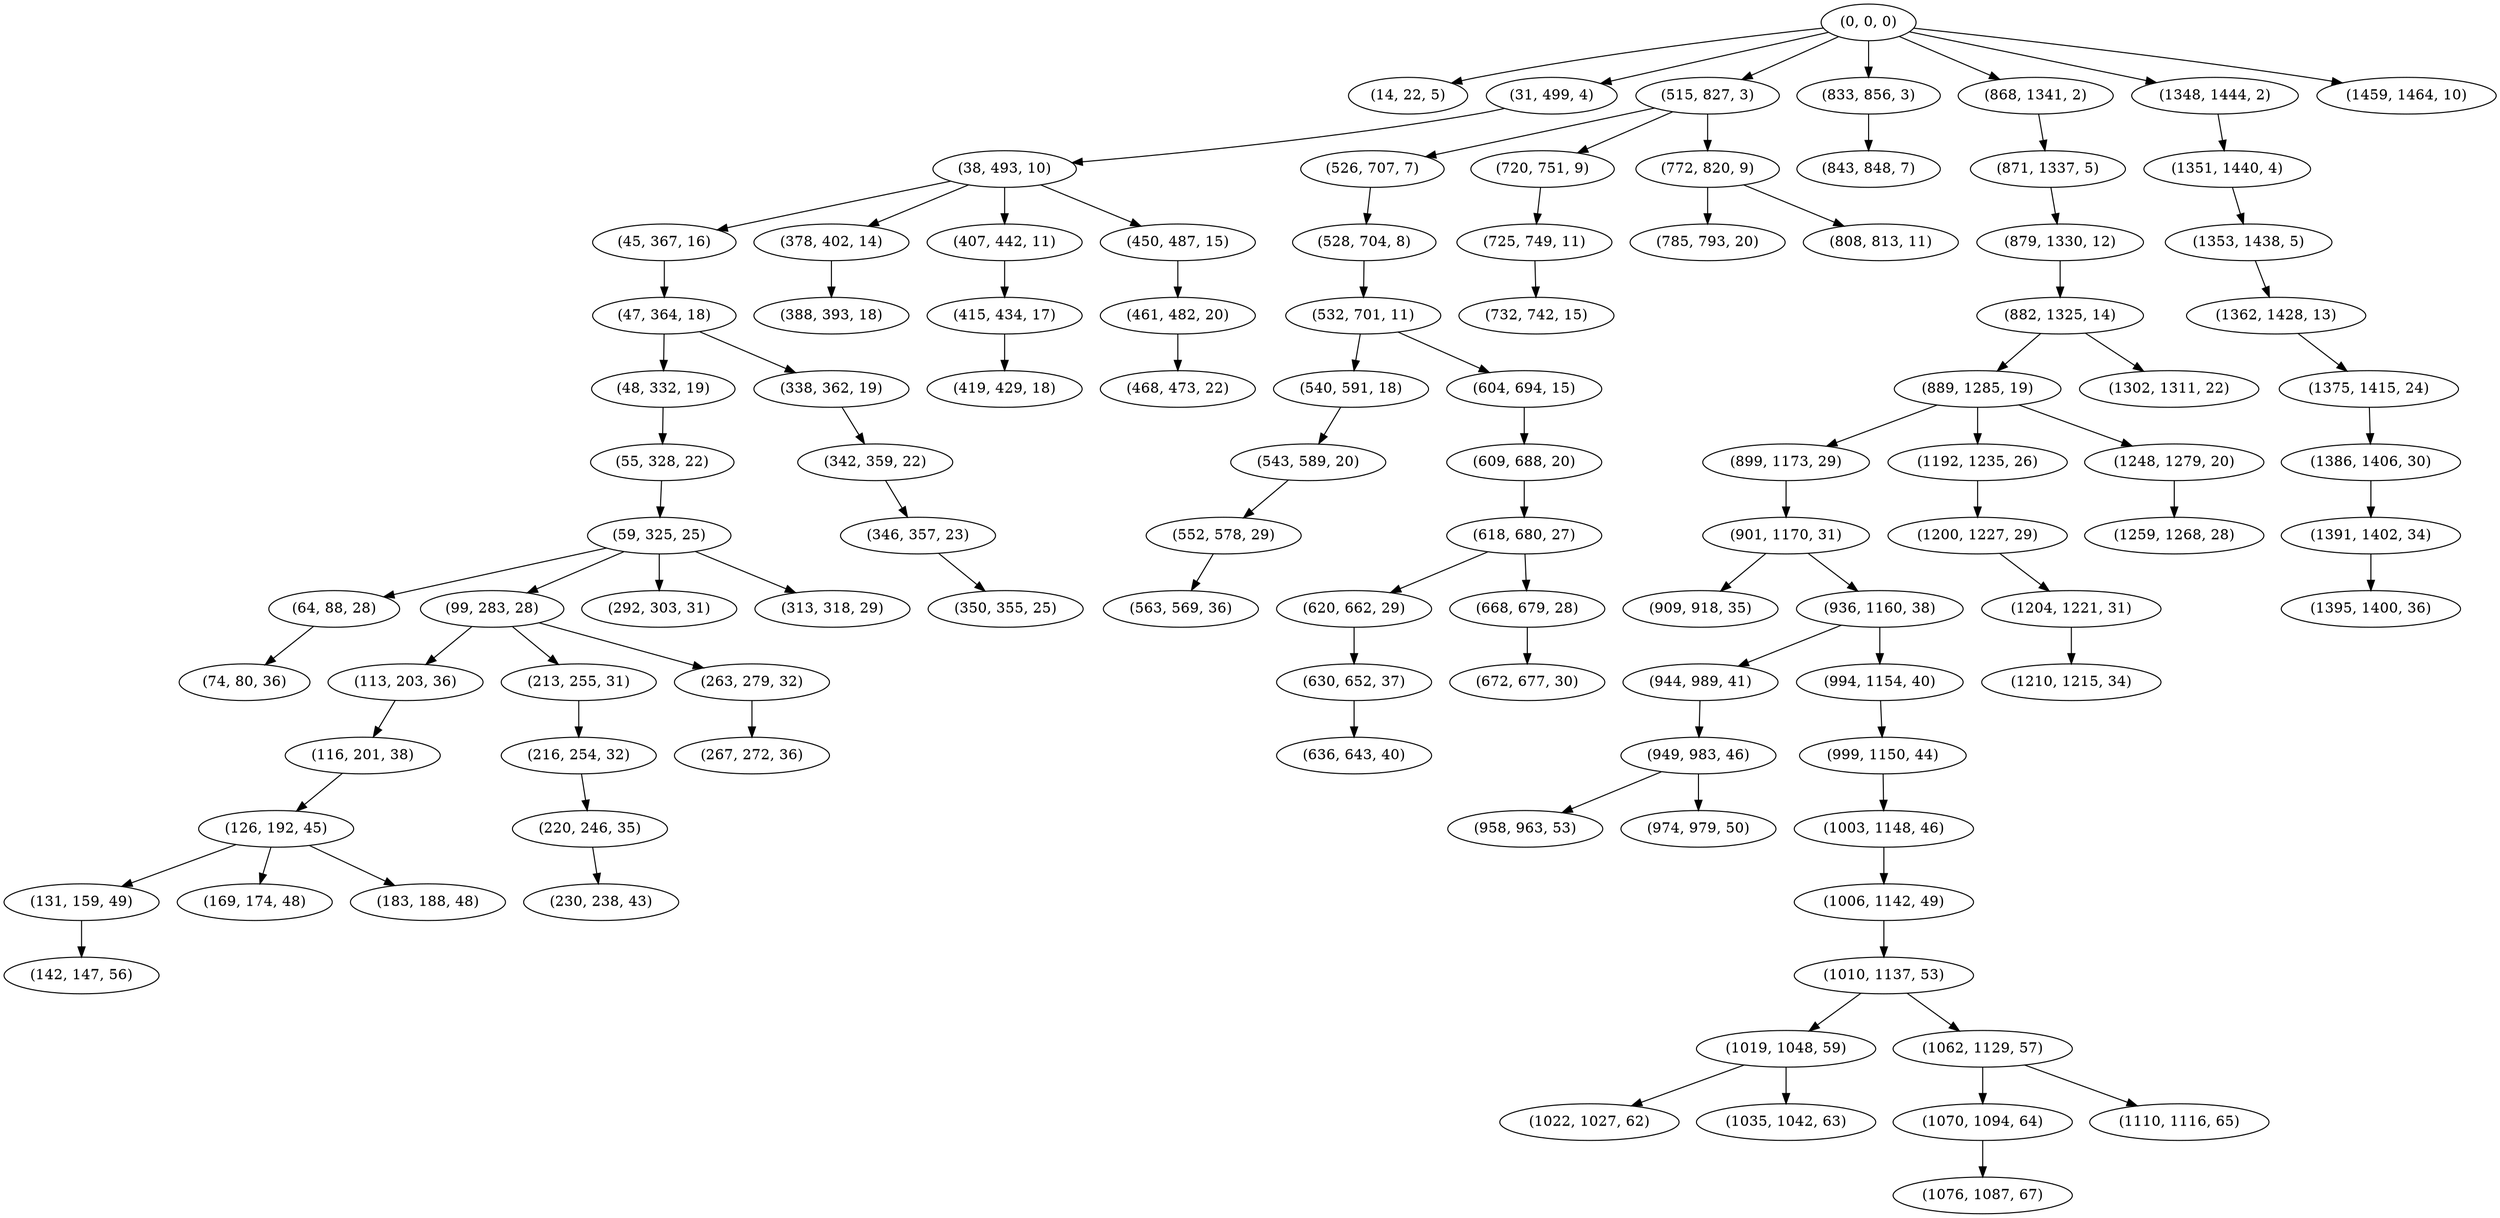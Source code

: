 digraph tree {
    "(0, 0, 0)";
    "(14, 22, 5)";
    "(31, 499, 4)";
    "(38, 493, 10)";
    "(45, 367, 16)";
    "(47, 364, 18)";
    "(48, 332, 19)";
    "(55, 328, 22)";
    "(59, 325, 25)";
    "(64, 88, 28)";
    "(74, 80, 36)";
    "(99, 283, 28)";
    "(113, 203, 36)";
    "(116, 201, 38)";
    "(126, 192, 45)";
    "(131, 159, 49)";
    "(142, 147, 56)";
    "(169, 174, 48)";
    "(183, 188, 48)";
    "(213, 255, 31)";
    "(216, 254, 32)";
    "(220, 246, 35)";
    "(230, 238, 43)";
    "(263, 279, 32)";
    "(267, 272, 36)";
    "(292, 303, 31)";
    "(313, 318, 29)";
    "(338, 362, 19)";
    "(342, 359, 22)";
    "(346, 357, 23)";
    "(350, 355, 25)";
    "(378, 402, 14)";
    "(388, 393, 18)";
    "(407, 442, 11)";
    "(415, 434, 17)";
    "(419, 429, 18)";
    "(450, 487, 15)";
    "(461, 482, 20)";
    "(468, 473, 22)";
    "(515, 827, 3)";
    "(526, 707, 7)";
    "(528, 704, 8)";
    "(532, 701, 11)";
    "(540, 591, 18)";
    "(543, 589, 20)";
    "(552, 578, 29)";
    "(563, 569, 36)";
    "(604, 694, 15)";
    "(609, 688, 20)";
    "(618, 680, 27)";
    "(620, 662, 29)";
    "(630, 652, 37)";
    "(636, 643, 40)";
    "(668, 679, 28)";
    "(672, 677, 30)";
    "(720, 751, 9)";
    "(725, 749, 11)";
    "(732, 742, 15)";
    "(772, 820, 9)";
    "(785, 793, 20)";
    "(808, 813, 11)";
    "(833, 856, 3)";
    "(843, 848, 7)";
    "(868, 1341, 2)";
    "(871, 1337, 5)";
    "(879, 1330, 12)";
    "(882, 1325, 14)";
    "(889, 1285, 19)";
    "(899, 1173, 29)";
    "(901, 1170, 31)";
    "(909, 918, 35)";
    "(936, 1160, 38)";
    "(944, 989, 41)";
    "(949, 983, 46)";
    "(958, 963, 53)";
    "(974, 979, 50)";
    "(994, 1154, 40)";
    "(999, 1150, 44)";
    "(1003, 1148, 46)";
    "(1006, 1142, 49)";
    "(1010, 1137, 53)";
    "(1019, 1048, 59)";
    "(1022, 1027, 62)";
    "(1035, 1042, 63)";
    "(1062, 1129, 57)";
    "(1070, 1094, 64)";
    "(1076, 1087, 67)";
    "(1110, 1116, 65)";
    "(1192, 1235, 26)";
    "(1200, 1227, 29)";
    "(1204, 1221, 31)";
    "(1210, 1215, 34)";
    "(1248, 1279, 20)";
    "(1259, 1268, 28)";
    "(1302, 1311, 22)";
    "(1348, 1444, 2)";
    "(1351, 1440, 4)";
    "(1353, 1438, 5)";
    "(1362, 1428, 13)";
    "(1375, 1415, 24)";
    "(1386, 1406, 30)";
    "(1391, 1402, 34)";
    "(1395, 1400, 36)";
    "(1459, 1464, 10)";
    "(0, 0, 0)" -> "(14, 22, 5)";
    "(0, 0, 0)" -> "(31, 499, 4)";
    "(0, 0, 0)" -> "(515, 827, 3)";
    "(0, 0, 0)" -> "(833, 856, 3)";
    "(0, 0, 0)" -> "(868, 1341, 2)";
    "(0, 0, 0)" -> "(1348, 1444, 2)";
    "(0, 0, 0)" -> "(1459, 1464, 10)";
    "(31, 499, 4)" -> "(38, 493, 10)";
    "(38, 493, 10)" -> "(45, 367, 16)";
    "(38, 493, 10)" -> "(378, 402, 14)";
    "(38, 493, 10)" -> "(407, 442, 11)";
    "(38, 493, 10)" -> "(450, 487, 15)";
    "(45, 367, 16)" -> "(47, 364, 18)";
    "(47, 364, 18)" -> "(48, 332, 19)";
    "(47, 364, 18)" -> "(338, 362, 19)";
    "(48, 332, 19)" -> "(55, 328, 22)";
    "(55, 328, 22)" -> "(59, 325, 25)";
    "(59, 325, 25)" -> "(64, 88, 28)";
    "(59, 325, 25)" -> "(99, 283, 28)";
    "(59, 325, 25)" -> "(292, 303, 31)";
    "(59, 325, 25)" -> "(313, 318, 29)";
    "(64, 88, 28)" -> "(74, 80, 36)";
    "(99, 283, 28)" -> "(113, 203, 36)";
    "(99, 283, 28)" -> "(213, 255, 31)";
    "(99, 283, 28)" -> "(263, 279, 32)";
    "(113, 203, 36)" -> "(116, 201, 38)";
    "(116, 201, 38)" -> "(126, 192, 45)";
    "(126, 192, 45)" -> "(131, 159, 49)";
    "(126, 192, 45)" -> "(169, 174, 48)";
    "(126, 192, 45)" -> "(183, 188, 48)";
    "(131, 159, 49)" -> "(142, 147, 56)";
    "(213, 255, 31)" -> "(216, 254, 32)";
    "(216, 254, 32)" -> "(220, 246, 35)";
    "(220, 246, 35)" -> "(230, 238, 43)";
    "(263, 279, 32)" -> "(267, 272, 36)";
    "(338, 362, 19)" -> "(342, 359, 22)";
    "(342, 359, 22)" -> "(346, 357, 23)";
    "(346, 357, 23)" -> "(350, 355, 25)";
    "(378, 402, 14)" -> "(388, 393, 18)";
    "(407, 442, 11)" -> "(415, 434, 17)";
    "(415, 434, 17)" -> "(419, 429, 18)";
    "(450, 487, 15)" -> "(461, 482, 20)";
    "(461, 482, 20)" -> "(468, 473, 22)";
    "(515, 827, 3)" -> "(526, 707, 7)";
    "(515, 827, 3)" -> "(720, 751, 9)";
    "(515, 827, 3)" -> "(772, 820, 9)";
    "(526, 707, 7)" -> "(528, 704, 8)";
    "(528, 704, 8)" -> "(532, 701, 11)";
    "(532, 701, 11)" -> "(540, 591, 18)";
    "(532, 701, 11)" -> "(604, 694, 15)";
    "(540, 591, 18)" -> "(543, 589, 20)";
    "(543, 589, 20)" -> "(552, 578, 29)";
    "(552, 578, 29)" -> "(563, 569, 36)";
    "(604, 694, 15)" -> "(609, 688, 20)";
    "(609, 688, 20)" -> "(618, 680, 27)";
    "(618, 680, 27)" -> "(620, 662, 29)";
    "(618, 680, 27)" -> "(668, 679, 28)";
    "(620, 662, 29)" -> "(630, 652, 37)";
    "(630, 652, 37)" -> "(636, 643, 40)";
    "(668, 679, 28)" -> "(672, 677, 30)";
    "(720, 751, 9)" -> "(725, 749, 11)";
    "(725, 749, 11)" -> "(732, 742, 15)";
    "(772, 820, 9)" -> "(785, 793, 20)";
    "(772, 820, 9)" -> "(808, 813, 11)";
    "(833, 856, 3)" -> "(843, 848, 7)";
    "(868, 1341, 2)" -> "(871, 1337, 5)";
    "(871, 1337, 5)" -> "(879, 1330, 12)";
    "(879, 1330, 12)" -> "(882, 1325, 14)";
    "(882, 1325, 14)" -> "(889, 1285, 19)";
    "(882, 1325, 14)" -> "(1302, 1311, 22)";
    "(889, 1285, 19)" -> "(899, 1173, 29)";
    "(889, 1285, 19)" -> "(1192, 1235, 26)";
    "(889, 1285, 19)" -> "(1248, 1279, 20)";
    "(899, 1173, 29)" -> "(901, 1170, 31)";
    "(901, 1170, 31)" -> "(909, 918, 35)";
    "(901, 1170, 31)" -> "(936, 1160, 38)";
    "(936, 1160, 38)" -> "(944, 989, 41)";
    "(936, 1160, 38)" -> "(994, 1154, 40)";
    "(944, 989, 41)" -> "(949, 983, 46)";
    "(949, 983, 46)" -> "(958, 963, 53)";
    "(949, 983, 46)" -> "(974, 979, 50)";
    "(994, 1154, 40)" -> "(999, 1150, 44)";
    "(999, 1150, 44)" -> "(1003, 1148, 46)";
    "(1003, 1148, 46)" -> "(1006, 1142, 49)";
    "(1006, 1142, 49)" -> "(1010, 1137, 53)";
    "(1010, 1137, 53)" -> "(1019, 1048, 59)";
    "(1010, 1137, 53)" -> "(1062, 1129, 57)";
    "(1019, 1048, 59)" -> "(1022, 1027, 62)";
    "(1019, 1048, 59)" -> "(1035, 1042, 63)";
    "(1062, 1129, 57)" -> "(1070, 1094, 64)";
    "(1062, 1129, 57)" -> "(1110, 1116, 65)";
    "(1070, 1094, 64)" -> "(1076, 1087, 67)";
    "(1192, 1235, 26)" -> "(1200, 1227, 29)";
    "(1200, 1227, 29)" -> "(1204, 1221, 31)";
    "(1204, 1221, 31)" -> "(1210, 1215, 34)";
    "(1248, 1279, 20)" -> "(1259, 1268, 28)";
    "(1348, 1444, 2)" -> "(1351, 1440, 4)";
    "(1351, 1440, 4)" -> "(1353, 1438, 5)";
    "(1353, 1438, 5)" -> "(1362, 1428, 13)";
    "(1362, 1428, 13)" -> "(1375, 1415, 24)";
    "(1375, 1415, 24)" -> "(1386, 1406, 30)";
    "(1386, 1406, 30)" -> "(1391, 1402, 34)";
    "(1391, 1402, 34)" -> "(1395, 1400, 36)";
}
